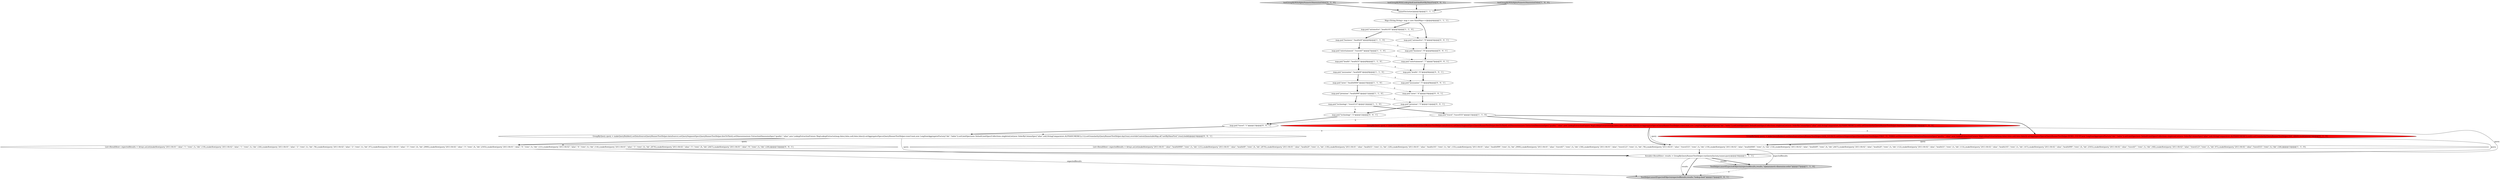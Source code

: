digraph {
12 [style = filled, label = "map.put(\"premium\",\"health999\")@@@11@@@['1', '1', '0']", fillcolor = white, shape = ellipse image = "AAA0AAABBB1BBB"];
22 [style = filled, label = "map.put(\"travel\",\"1\")@@@13@@@['0', '0', '1']", fillcolor = white, shape = ellipse image = "AAA0AAABBB3BBB"];
17 [style = filled, label = "testGroupByWithAlphaNumericDimensionOrder['0', '1', '0']", fillcolor = lightgray, shape = diamond image = "AAA0AAABBB2BBB"];
5 [style = filled, label = "TestHelper.assertExpectedObjects(expectedResults,results,\"alphanumeric-dimension-order\")@@@17@@@['1', '1', '0']", fillcolor = lightgray, shape = ellipse image = "AAA0AAABBB1BBB"];
2 [style = filled, label = "map.put(\"news\",\"health0000\")@@@10@@@['1', '1', '0']", fillcolor = white, shape = ellipse image = "AAA0AAABBB1BBB"];
19 [style = filled, label = "GroupByQuery query = makeQueryBuilder().setDataSource(QueryRunnerTestHelper.dataSource).setQuerySegmentSpec(QueryRunnerTestHelper.firstToThird).setDimensions(new ExtractionDimensionSpec(\"quality\",\"alias\",new LookupExtractionFn(new MapLookupExtractor(map,false),false,null,false,false))).setAggregatorSpecs(QueryRunnerTestHelper.rowsCount,new LongSumAggregatorFactory(\"idx\",\"index\")).setLimitSpec(new DefaultLimitSpec(Collections.singletonList(new OrderByColumnSpec(\"alias\",null,StringComparators.ALPHANUMERIC)),11)).setGranularity(QueryRunnerTestHelper.dayGran).overrideContext(ImmutableMap.of(\"sortByDimsFirst\",true)).build()@@@14@@@['0', '0', '1']", fillcolor = white, shape = ellipse image = "AAA0AAABBB3BBB"];
24 [style = filled, label = "testGroupByWithLookupAndLimitAndSortByDimsFirst['0', '0', '1']", fillcolor = lightgray, shape = diamond image = "AAA0AAABBB3BBB"];
15 [style = filled, label = "map.put(\"business\",\"health20\")@@@6@@@['1', '1', '0']", fillcolor = white, shape = ellipse image = "AAA0AAABBB1BBB"];
20 [style = filled, label = "TestHelper.assertExpectedObjects(expectedResults,results,\"lookup-limit\")@@@17@@@['0', '0', '1']", fillcolor = lightgray, shape = ellipse image = "AAA0AAABBB3BBB"];
29 [style = filled, label = "map.put(\"technology\",\"2\")@@@12@@@['0', '0', '1']", fillcolor = white, shape = ellipse image = "AAA0AAABBB3BBB"];
13 [style = filled, label = "List<ResultRow> expectedResults = Arrays.asList(makeRow(query,\"2011-04-01\",\"alias\",\"health0000\",\"rows\",1L,\"idx\",121L),makeRow(query,\"2011-04-01\",\"alias\",\"health09\",\"rows\",3L,\"idx\",2870L),makeRow(query,\"2011-04-01\",\"alias\",\"health20\",\"rows\",1L,\"idx\",118L),makeRow(query,\"2011-04-01\",\"alias\",\"health55\",\"rows\",1L,\"idx\",120L),makeRow(query,\"2011-04-01\",\"alias\",\"health105\",\"rows\",1L,\"idx\",135L),makeRow(query,\"2011-04-01\",\"alias\",\"health999\",\"rows\",3L,\"idx\",2900L),makeRow(query,\"2011-04-01\",\"alias\",\"travel47\",\"rows\",1L,\"idx\",158L),makeRow(query,\"2011-04-01\",\"alias\",\"travel123\",\"rows\",1L,\"idx\",78L),makeRow(query,\"2011-04-01\",\"alias\",\"travel555\",\"rows\",1L,\"idx\",119L),makeRow(query,\"2011-04-02\",\"alias\",\"health0000\",\"rows\",1L,\"idx\",114L),makeRow(query,\"2011-04-02\",\"alias\",\"health09\",\"rows\",3L,\"idx\",2447L),makeRow(query,\"2011-04-02\",\"alias\",\"health20\",\"rows\",1L,\"idx\",112L),makeRow(query,\"2011-04-02\",\"alias\",\"health55\",\"rows\",1L,\"idx\",113L),makeRow(query,\"2011-04-02\",\"alias\",\"health105\",\"rows\",1L,\"idx\",147L),makeRow(query,\"2011-04-02\",\"alias\",\"health999\",\"rows\",3L,\"idx\",2505L),makeRow(query,\"2011-04-02\",\"alias\",\"travel47\",\"rows\",1L,\"idx\",166L),makeRow(query,\"2011-04-02\",\"alias\",\"travel123\",\"rows\",1L,\"idx\",97L),makeRow(query,\"2011-04-02\",\"alias\",\"travel555\",\"rows\",1L,\"idx\",126L))@@@15@@@['1', '1', '0']", fillcolor = white, shape = ellipse image = "AAA0AAABBB1BBB"];
1 [style = filled, label = "map.put(\"mezzanine\",\"health09\")@@@9@@@['1', '1', '0']", fillcolor = white, shape = ellipse image = "AAA0AAABBB1BBB"];
8 [style = filled, label = "map.put(\"automotive\",\"health105\")@@@5@@@['1', '1', '0']", fillcolor = white, shape = ellipse image = "AAA0AAABBB1BBB"];
11 [style = filled, label = "map.put(\"entertainment\",\"travel47\")@@@7@@@['1', '1', '0']", fillcolor = white, shape = ellipse image = "AAA0AAABBB1BBB"];
21 [style = filled, label = "map.put(\"mezzanine\",\"5\")@@@9@@@['0', '0', '1']", fillcolor = white, shape = ellipse image = "AAA0AAABBB3BBB"];
28 [style = filled, label = "map.put(\"health\",\"6\")@@@8@@@['0', '0', '1']", fillcolor = white, shape = ellipse image = "AAA0AAABBB3BBB"];
14 [style = filled, label = "testGroupByWithAlphaNumericDimensionOrder['1', '0', '0']", fillcolor = lightgray, shape = diamond image = "AAA0AAABBB1BBB"];
10 [style = filled, label = "Map<String,String> map = new HashMap<>()@@@4@@@['1', '1', '1']", fillcolor = white, shape = ellipse image = "AAA0AAABBB1BBB"];
16 [style = filled, label = "GroupByQuery query = makeQueryBuilder().setDataSource(QueryRunnerTestHelper.DATA_SOURCE).setQuerySegmentSpec(QueryRunnerTestHelper.FIRST_TO_THIRD).setDimensions(new ExtractionDimensionSpec(\"quality\",\"alias\",new LookupExtractionFn(new MapLookupExtractor(map,false),false,null,false,false))).setAggregatorSpecs(QueryRunnerTestHelper.ROWS_COUNT,new LongSumAggregatorFactory(\"idx\",\"index\")).setLimitSpec(new DefaultLimitSpec(Collections.singletonList(new OrderByColumnSpec(\"alias\",null,StringComparators.ALPHANUMERIC)),null)).setGranularity(QueryRunnerTestHelper.DAY_GRAN).build()@@@14@@@['0', '1', '0']", fillcolor = red, shape = ellipse image = "AAA1AAABBB2BBB"];
27 [style = filled, label = "map.put(\"entertainment\",\"7\")@@@7@@@['0', '0', '1']", fillcolor = white, shape = ellipse image = "AAA0AAABBB3BBB"];
6 [style = filled, label = "cannotVectorize()@@@3@@@['1', '1', '1']", fillcolor = white, shape = ellipse image = "AAA0AAABBB1BBB"];
9 [style = filled, label = "GroupByQuery query = makeQueryBuilder().setDataSource(QueryRunnerTestHelper.dataSource).setQuerySegmentSpec(QueryRunnerTestHelper.firstToThird).setDimensions(new ExtractionDimensionSpec(\"quality\",\"alias\",new LookupExtractionFn(new MapLookupExtractor(map,false),false,null,false,false))).setAggregatorSpecs(QueryRunnerTestHelper.rowsCount,new LongSumAggregatorFactory(\"idx\",\"index\")).setLimitSpec(new DefaultLimitSpec(Collections.singletonList(new OrderByColumnSpec(\"alias\",null,StringComparators.ALPHANUMERIC)),null)).setGranularity(QueryRunnerTestHelper.dayGran).build()@@@14@@@['1', '0', '0']", fillcolor = red, shape = ellipse image = "AAA1AAABBB1BBB"];
0 [style = filled, label = "map.put(\"health\",\"health55\")@@@8@@@['1', '1', '0']", fillcolor = white, shape = ellipse image = "AAA0AAABBB1BBB"];
18 [style = filled, label = "map.put(\"automotive\",\"9\")@@@5@@@['0', '0', '1']", fillcolor = white, shape = ellipse image = "AAA0AAABBB3BBB"];
26 [style = filled, label = "map.put(\"premium\",\"3\")@@@11@@@['0', '0', '1']", fillcolor = white, shape = ellipse image = "AAA0AAABBB3BBB"];
30 [style = filled, label = "map.put(\"business\",\"8\")@@@6@@@['0', '0', '1']", fillcolor = white, shape = ellipse image = "AAA0AAABBB3BBB"];
4 [style = filled, label = "map.put(\"technology\",\"travel123\")@@@12@@@['1', '1', '0']", fillcolor = white, shape = ellipse image = "AAA0AAABBB1BBB"];
23 [style = filled, label = "List<ResultRow> expectedResults = Arrays.asList(makeRow(query,\"2011-04-01\",\"alias\",\"1\",\"rows\",1L,\"idx\",119L),makeRow(query,\"2011-04-02\",\"alias\",\"1\",\"rows\",1L,\"idx\",126L),makeRow(query,\"2011-04-01\",\"alias\",\"2\",\"rows\",1L,\"idx\",78L),makeRow(query,\"2011-04-02\",\"alias\",\"2\",\"rows\",1L,\"idx\",97L),makeRow(query,\"2011-04-01\",\"alias\",\"3\",\"rows\",3L,\"idx\",2900L),makeRow(query,\"2011-04-02\",\"alias\",\"3\",\"rows\",3L,\"idx\",2505L),makeRow(query,\"2011-04-01\",\"alias\",\"4\",\"rows\",1L,\"idx\",121L),makeRow(query,\"2011-04-02\",\"alias\",\"4\",\"rows\",1L,\"idx\",114L),makeRow(query,\"2011-04-01\",\"alias\",\"5\",\"rows\",3L,\"idx\",2870L),makeRow(query,\"2011-04-02\",\"alias\",\"5\",\"rows\",3L,\"idx\",2447L),makeRow(query,\"2011-04-01\",\"alias\",\"6\",\"rows\",1L,\"idx\",120L))@@@15@@@['0', '0', '1']", fillcolor = white, shape = ellipse image = "AAA0AAABBB3BBB"];
7 [style = filled, label = "map.put(\"travel\",\"travel555\")@@@13@@@['1', '1', '0']", fillcolor = white, shape = ellipse image = "AAA0AAABBB1BBB"];
25 [style = filled, label = "map.put(\"news\",\"4\")@@@10@@@['0', '0', '1']", fillcolor = white, shape = ellipse image = "AAA0AAABBB3BBB"];
3 [style = filled, label = "Iterable<ResultRow> results = GroupByQueryRunnerTestHelper.runQuery(factory,runner,query)@@@16@@@['1', '1', '1']", fillcolor = white, shape = ellipse image = "AAA0AAABBB1BBB"];
10->18 [style = bold, label=""];
23->20 [style = solid, label="expectedResults"];
16->13 [style = bold, label=""];
9->16 [style = dashed, label="0"];
16->13 [style = solid, label="query"];
8->15 [style = bold, label=""];
19->23 [style = solid, label="query"];
13->5 [style = solid, label="expectedResults"];
22->19 [style = bold, label=""];
17->6 [style = bold, label=""];
3->20 [style = solid, label="results"];
26->29 [style = bold, label=""];
27->28 [style = bold, label=""];
30->27 [style = bold, label=""];
15->30 [style = dashed, label="0"];
18->30 [style = bold, label=""];
23->3 [style = bold, label=""];
1->21 [style = dashed, label="0"];
19->3 [style = solid, label="query"];
21->25 [style = bold, label=""];
0->28 [style = dashed, label="0"];
4->7 [style = bold, label=""];
2->12 [style = bold, label=""];
5->20 [style = dashed, label="0"];
9->3 [style = solid, label="query"];
12->26 [style = dashed, label="0"];
7->9 [style = bold, label=""];
9->19 [style = dashed, label="0"];
3->5 [style = bold, label=""];
11->0 [style = bold, label=""];
28->21 [style = bold, label=""];
3->20 [style = bold, label=""];
15->11 [style = bold, label=""];
10->8 [style = bold, label=""];
12->4 [style = bold, label=""];
13->3 [style = bold, label=""];
0->1 [style = bold, label=""];
19->23 [style = bold, label=""];
6->10 [style = bold, label=""];
3->5 [style = solid, label="results"];
7->16 [style = bold, label=""];
25->26 [style = bold, label=""];
2->25 [style = dashed, label="0"];
9->13 [style = solid, label="query"];
16->3 [style = solid, label="query"];
8->18 [style = dashed, label="0"];
1->2 [style = bold, label=""];
11->27 [style = dashed, label="0"];
29->22 [style = bold, label=""];
4->29 [style = dashed, label="0"];
24->6 [style = bold, label=""];
7->22 [style = dashed, label="0"];
14->6 [style = bold, label=""];
9->13 [style = bold, label=""];
}
